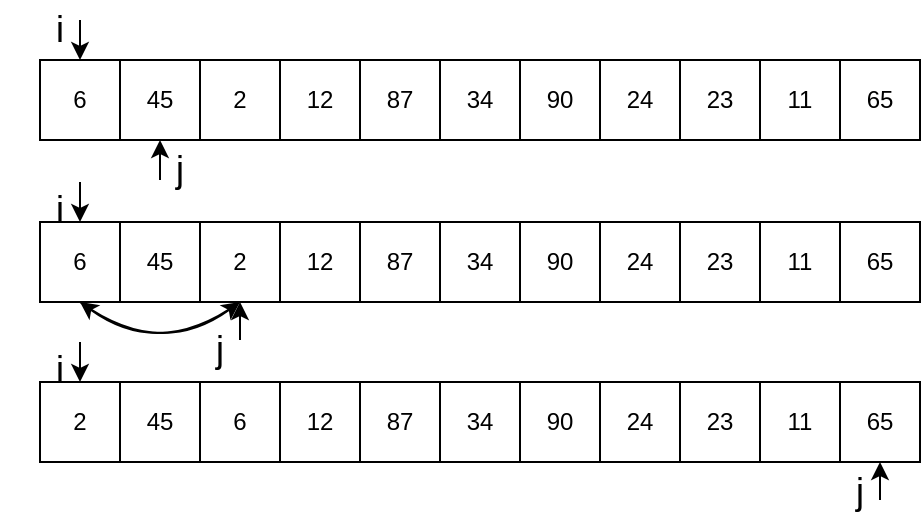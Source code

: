 <mxfile version="22.1.11" type="device">
  <diagram name="第 1 页" id="tF0JGiltxfxcy0fXxHH1">
    <mxGraphModel dx="780" dy="504" grid="1" gridSize="10" guides="1" tooltips="1" connect="1" arrows="1" fold="1" page="1" pageScale="1" pageWidth="827" pageHeight="1169" math="0" shadow="0">
      <root>
        <mxCell id="0" />
        <mxCell id="1" parent="0" />
        <mxCell id="rbV1nmoBrbP2CvvjNe12-2" value="34" style="rounded=0;whiteSpace=wrap;html=1;fillColor=none;" parent="1" vertex="1">
          <mxGeometry x="120" y="200" width="440" height="40" as="geometry" />
        </mxCell>
        <mxCell id="rbV1nmoBrbP2CvvjNe12-4" value="6" style="rounded=0;whiteSpace=wrap;html=1;fillColor=none;" parent="1" vertex="1">
          <mxGeometry x="120" y="200" width="40" height="40" as="geometry" />
        </mxCell>
        <mxCell id="rbV1nmoBrbP2CvvjNe12-5" value="45" style="rounded=0;whiteSpace=wrap;html=1;fillColor=none;" parent="1" vertex="1">
          <mxGeometry x="160" y="200" width="40" height="40" as="geometry" />
        </mxCell>
        <mxCell id="rbV1nmoBrbP2CvvjNe12-7" value="2" style="rounded=0;whiteSpace=wrap;html=1;fillColor=none;" parent="1" vertex="1">
          <mxGeometry x="200" y="200" width="40" height="40" as="geometry" />
        </mxCell>
        <mxCell id="rbV1nmoBrbP2CvvjNe12-8" value="12" style="rounded=0;whiteSpace=wrap;html=1;fillColor=none;" parent="1" vertex="1">
          <mxGeometry x="240" y="200" width="40" height="40" as="geometry" />
        </mxCell>
        <mxCell id="rbV1nmoBrbP2CvvjNe12-10" value="87" style="rounded=0;whiteSpace=wrap;html=1;fillColor=none;" parent="1" vertex="1">
          <mxGeometry x="280" y="200" width="40" height="40" as="geometry" />
        </mxCell>
        <mxCell id="rbV1nmoBrbP2CvvjNe12-11" value="90" style="rounded=0;whiteSpace=wrap;html=1;fillColor=none;" parent="1" vertex="1">
          <mxGeometry x="360" y="200" width="40" height="40" as="geometry" />
        </mxCell>
        <mxCell id="rbV1nmoBrbP2CvvjNe12-12" value="23" style="rounded=0;whiteSpace=wrap;html=1;fillColor=none;" parent="1" vertex="1">
          <mxGeometry x="440" y="200" width="40" height="40" as="geometry" />
        </mxCell>
        <mxCell id="rbV1nmoBrbP2CvvjNe12-13" value="65" style="rounded=0;whiteSpace=wrap;html=1;fillColor=none;" parent="1" vertex="1">
          <mxGeometry x="520" y="200" width="40" height="40" as="geometry" />
        </mxCell>
        <mxCell id="rbV1nmoBrbP2CvvjNe12-14" value="24" style="rounded=0;whiteSpace=wrap;html=1;fillColor=none;" parent="1" vertex="1">
          <mxGeometry x="400" y="200" width="40" height="40" as="geometry" />
        </mxCell>
        <mxCell id="rbV1nmoBrbP2CvvjNe12-15" value="11" style="rounded=0;whiteSpace=wrap;html=1;fillColor=none;" parent="1" vertex="1">
          <mxGeometry x="480" y="200" width="40" height="40" as="geometry" />
        </mxCell>
        <mxCell id="rbV1nmoBrbP2CvvjNe12-16" value="" style="endArrow=classic;html=1;rounded=0;entryX=0.5;entryY=0;entryDx=0;entryDy=0;" parent="1" target="rbV1nmoBrbP2CvvjNe12-4" edge="1">
          <mxGeometry width="50" height="50" relative="1" as="geometry">
            <mxPoint x="140" y="180" as="sourcePoint" />
            <mxPoint x="430" y="140" as="targetPoint" />
          </mxGeometry>
        </mxCell>
        <mxCell id="rbV1nmoBrbP2CvvjNe12-17" value="&lt;font style=&quot;font-size: 18px;&quot;&gt;i&lt;/font&gt;" style="text;html=1;strokeColor=none;fillColor=none;align=center;verticalAlign=middle;whiteSpace=wrap;rounded=0;" parent="1" vertex="1">
          <mxGeometry x="100" y="170" width="60" height="30" as="geometry" />
        </mxCell>
        <mxCell id="YhiwcZEvXkiC4miEYSbF-21" style="edgeStyle=orthogonalEdgeStyle;rounded=0;orthogonalLoop=1;jettySize=auto;html=1;entryX=0.5;entryY=1;entryDx=0;entryDy=0;" parent="1" target="rbV1nmoBrbP2CvvjNe12-5" edge="1">
          <mxGeometry relative="1" as="geometry">
            <mxPoint x="180" y="260" as="sourcePoint" />
            <mxPoint x="180" y="268" as="targetPoint" />
          </mxGeometry>
        </mxCell>
        <mxCell id="rbV1nmoBrbP2CvvjNe12-20" value="&lt;font style=&quot;font-size: 18px;&quot;&gt;j&lt;/font&gt;" style="text;html=1;strokeColor=none;fillColor=none;align=center;verticalAlign=middle;whiteSpace=wrap;rounded=0;" parent="1" vertex="1">
          <mxGeometry x="160" y="240" width="60" height="30" as="geometry" />
        </mxCell>
        <mxCell id="YhiwcZEvXkiC4miEYSbF-2" value="34" style="rounded=0;whiteSpace=wrap;html=1;fillColor=none;" parent="1" vertex="1">
          <mxGeometry x="120" y="281" width="440" height="40" as="geometry" />
        </mxCell>
        <mxCell id="YhiwcZEvXkiC4miEYSbF-3" value="6" style="rounded=0;whiteSpace=wrap;html=1;fillColor=none;" parent="1" vertex="1">
          <mxGeometry x="120" y="281" width="40" height="40" as="geometry" />
        </mxCell>
        <mxCell id="YhiwcZEvXkiC4miEYSbF-4" value="45" style="rounded=0;whiteSpace=wrap;html=1;fillColor=none;" parent="1" vertex="1">
          <mxGeometry x="160" y="281" width="40" height="40" as="geometry" />
        </mxCell>
        <mxCell id="YhiwcZEvXkiC4miEYSbF-5" value="2" style="rounded=0;whiteSpace=wrap;html=1;fillColor=none;" parent="1" vertex="1">
          <mxGeometry x="200" y="281" width="40" height="40" as="geometry" />
        </mxCell>
        <mxCell id="YhiwcZEvXkiC4miEYSbF-6" value="12" style="rounded=0;whiteSpace=wrap;html=1;fillColor=none;" parent="1" vertex="1">
          <mxGeometry x="240" y="281" width="40" height="40" as="geometry" />
        </mxCell>
        <mxCell id="YhiwcZEvXkiC4miEYSbF-7" value="87" style="rounded=0;whiteSpace=wrap;html=1;fillColor=none;" parent="1" vertex="1">
          <mxGeometry x="280" y="281" width="40" height="40" as="geometry" />
        </mxCell>
        <mxCell id="YhiwcZEvXkiC4miEYSbF-8" value="90" style="rounded=0;whiteSpace=wrap;html=1;fillColor=none;" parent="1" vertex="1">
          <mxGeometry x="360" y="281" width="40" height="40" as="geometry" />
        </mxCell>
        <mxCell id="YhiwcZEvXkiC4miEYSbF-9" value="23" style="rounded=0;whiteSpace=wrap;html=1;fillColor=none;" parent="1" vertex="1">
          <mxGeometry x="440" y="281" width="40" height="40" as="geometry" />
        </mxCell>
        <mxCell id="YhiwcZEvXkiC4miEYSbF-10" value="65" style="rounded=0;whiteSpace=wrap;html=1;fillColor=none;" parent="1" vertex="1">
          <mxGeometry x="520" y="281" width="40" height="40" as="geometry" />
        </mxCell>
        <mxCell id="YhiwcZEvXkiC4miEYSbF-11" value="24" style="rounded=0;whiteSpace=wrap;html=1;fillColor=none;" parent="1" vertex="1">
          <mxGeometry x="400" y="281" width="40" height="40" as="geometry" />
        </mxCell>
        <mxCell id="YhiwcZEvXkiC4miEYSbF-12" value="11" style="rounded=0;whiteSpace=wrap;html=1;fillColor=none;" parent="1" vertex="1">
          <mxGeometry x="480" y="281" width="40" height="40" as="geometry" />
        </mxCell>
        <mxCell id="YhiwcZEvXkiC4miEYSbF-13" value="" style="endArrow=classic;html=1;rounded=0;entryX=0.5;entryY=0;entryDx=0;entryDy=0;" parent="1" target="YhiwcZEvXkiC4miEYSbF-3" edge="1">
          <mxGeometry width="50" height="50" relative="1" as="geometry">
            <mxPoint x="140" y="261" as="sourcePoint" />
            <mxPoint x="430" y="221" as="targetPoint" />
          </mxGeometry>
        </mxCell>
        <mxCell id="YhiwcZEvXkiC4miEYSbF-14" value="&lt;font style=&quot;font-size: 18px;&quot;&gt;i&lt;/font&gt;" style="text;html=1;strokeColor=none;fillColor=none;align=center;verticalAlign=middle;whiteSpace=wrap;rounded=0;" parent="1" vertex="1">
          <mxGeometry x="100" y="260" width="60" height="30" as="geometry" />
        </mxCell>
        <mxCell id="YhiwcZEvXkiC4miEYSbF-15" value="" style="endArrow=classic;html=1;rounded=0;entryX=0.5;entryY=1;entryDx=0;entryDy=0;" parent="1" target="YhiwcZEvXkiC4miEYSbF-5" edge="1">
          <mxGeometry width="50" height="50" relative="1" as="geometry">
            <mxPoint x="220" y="340" as="sourcePoint" />
            <mxPoint x="430" y="221" as="targetPoint" />
          </mxGeometry>
        </mxCell>
        <mxCell id="YhiwcZEvXkiC4miEYSbF-16" value="&lt;font style=&quot;font-size: 18px;&quot;&gt;j&lt;/font&gt;" style="text;html=1;strokeColor=none;fillColor=none;align=center;verticalAlign=middle;whiteSpace=wrap;rounded=0;" parent="1" vertex="1">
          <mxGeometry x="180" y="330" width="60" height="30" as="geometry" />
        </mxCell>
        <mxCell id="YhiwcZEvXkiC4miEYSbF-27" value="" style="curved=1;endArrow=classic;html=1;rounded=0;exitX=0.5;exitY=1;exitDx=0;exitDy=0;entryX=0.5;entryY=1;entryDx=0;entryDy=0;" parent="1" source="YhiwcZEvXkiC4miEYSbF-5" target="YhiwcZEvXkiC4miEYSbF-3" edge="1">
          <mxGeometry width="50" height="50" relative="1" as="geometry">
            <mxPoint x="380" y="280" as="sourcePoint" />
            <mxPoint x="430" y="230" as="targetPoint" />
            <Array as="points">
              <mxPoint x="180" y="350" />
            </Array>
          </mxGeometry>
        </mxCell>
        <mxCell id="YhiwcZEvXkiC4miEYSbF-28" value="34" style="rounded=0;whiteSpace=wrap;html=1;fillColor=none;" parent="1" vertex="1">
          <mxGeometry x="120" y="361" width="440" height="40" as="geometry" />
        </mxCell>
        <mxCell id="YhiwcZEvXkiC4miEYSbF-29" value="2" style="rounded=0;whiteSpace=wrap;html=1;fillColor=none;" parent="1" vertex="1">
          <mxGeometry x="120" y="361" width="40" height="40" as="geometry" />
        </mxCell>
        <mxCell id="YhiwcZEvXkiC4miEYSbF-30" value="45" style="rounded=0;whiteSpace=wrap;html=1;fillColor=none;" parent="1" vertex="1">
          <mxGeometry x="160" y="361" width="40" height="40" as="geometry" />
        </mxCell>
        <mxCell id="YhiwcZEvXkiC4miEYSbF-31" value="6" style="rounded=0;whiteSpace=wrap;html=1;fillColor=none;" parent="1" vertex="1">
          <mxGeometry x="200" y="361" width="40" height="40" as="geometry" />
        </mxCell>
        <mxCell id="YhiwcZEvXkiC4miEYSbF-32" value="12" style="rounded=0;whiteSpace=wrap;html=1;fillColor=none;" parent="1" vertex="1">
          <mxGeometry x="240" y="361" width="40" height="40" as="geometry" />
        </mxCell>
        <mxCell id="YhiwcZEvXkiC4miEYSbF-33" value="87" style="rounded=0;whiteSpace=wrap;html=1;fillColor=none;" parent="1" vertex="1">
          <mxGeometry x="280" y="361" width="40" height="40" as="geometry" />
        </mxCell>
        <mxCell id="YhiwcZEvXkiC4miEYSbF-34" value="90" style="rounded=0;whiteSpace=wrap;html=1;fillColor=none;" parent="1" vertex="1">
          <mxGeometry x="360" y="361" width="40" height="40" as="geometry" />
        </mxCell>
        <mxCell id="YhiwcZEvXkiC4miEYSbF-35" value="23" style="rounded=0;whiteSpace=wrap;html=1;fillColor=none;" parent="1" vertex="1">
          <mxGeometry x="440" y="361" width="40" height="40" as="geometry" />
        </mxCell>
        <mxCell id="YhiwcZEvXkiC4miEYSbF-36" value="65" style="rounded=0;whiteSpace=wrap;html=1;fillColor=none;" parent="1" vertex="1">
          <mxGeometry x="520" y="361" width="40" height="40" as="geometry" />
        </mxCell>
        <mxCell id="YhiwcZEvXkiC4miEYSbF-37" value="24" style="rounded=0;whiteSpace=wrap;html=1;fillColor=none;" parent="1" vertex="1">
          <mxGeometry x="400" y="361" width="40" height="40" as="geometry" />
        </mxCell>
        <mxCell id="YhiwcZEvXkiC4miEYSbF-38" value="11" style="rounded=0;whiteSpace=wrap;html=1;fillColor=none;" parent="1" vertex="1">
          <mxGeometry x="480" y="361" width="40" height="40" as="geometry" />
        </mxCell>
        <mxCell id="YhiwcZEvXkiC4miEYSbF-39" value="" style="endArrow=classic;html=1;rounded=0;entryX=0.5;entryY=0;entryDx=0;entryDy=0;" parent="1" target="YhiwcZEvXkiC4miEYSbF-29" edge="1">
          <mxGeometry width="50" height="50" relative="1" as="geometry">
            <mxPoint x="140" y="341" as="sourcePoint" />
            <mxPoint x="430" y="301" as="targetPoint" />
          </mxGeometry>
        </mxCell>
        <mxCell id="YhiwcZEvXkiC4miEYSbF-40" value="&lt;font style=&quot;font-size: 18px;&quot;&gt;i&lt;/font&gt;" style="text;html=1;strokeColor=none;fillColor=none;align=center;verticalAlign=middle;whiteSpace=wrap;rounded=0;" parent="1" vertex="1">
          <mxGeometry x="100" y="340" width="60" height="30" as="geometry" />
        </mxCell>
        <mxCell id="YhiwcZEvXkiC4miEYSbF-41" value="" style="endArrow=classic;html=1;rounded=0;entryX=0.5;entryY=1;entryDx=0;entryDy=0;" parent="1" target="YhiwcZEvXkiC4miEYSbF-36" edge="1">
          <mxGeometry width="50" height="50" relative="1" as="geometry">
            <mxPoint x="540" y="420" as="sourcePoint" />
            <mxPoint x="430" y="301" as="targetPoint" />
          </mxGeometry>
        </mxCell>
        <mxCell id="YhiwcZEvXkiC4miEYSbF-42" value="&lt;font style=&quot;font-size: 18px;&quot;&gt;j&lt;/font&gt;" style="text;html=1;strokeColor=none;fillColor=none;align=center;verticalAlign=middle;whiteSpace=wrap;rounded=0;" parent="1" vertex="1">
          <mxGeometry x="500" y="401" width="60" height="30" as="geometry" />
        </mxCell>
        <mxCell id="9FeuYJa9x7Wceopz0XuN-4" value="" style="curved=1;endArrow=classic;html=1;rounded=0;exitX=0.5;exitY=1;exitDx=0;exitDy=0;entryX=0.5;entryY=1;entryDx=0;entryDy=0;" edge="1" parent="1" source="YhiwcZEvXkiC4miEYSbF-3" target="YhiwcZEvXkiC4miEYSbF-5">
          <mxGeometry width="50" height="50" relative="1" as="geometry">
            <mxPoint x="230" y="331" as="sourcePoint" />
            <mxPoint x="150" y="331" as="targetPoint" />
            <Array as="points">
              <mxPoint x="180" y="350" />
            </Array>
          </mxGeometry>
        </mxCell>
      </root>
    </mxGraphModel>
  </diagram>
</mxfile>

